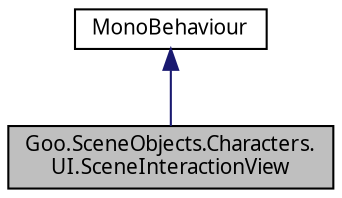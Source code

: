 digraph "Goo.SceneObjects.Characters.UI.SceneInteractionView"
{
 // LATEX_PDF_SIZE
  edge [fontname="Calibrii",fontsize="10",labelfontname="Calibrii",labelfontsize="10"];
  node [fontname="Calibrii",fontsize="10",shape=record];
  Node1 [label="Goo.SceneObjects.Characters.\lUI.SceneInteractionView",height=0.2,width=0.4,color="black", fillcolor="grey75", style="filled", fontcolor="black",tooltip=" "];
  Node2 -> Node1 [dir="back",color="midnightblue",fontsize="10",style="solid",fontname="Calibrii"];
  Node2 [label="MonoBehaviour",height=0.2,width=0.4,color="black", fillcolor="white", style="filled",tooltip=" "];
}
